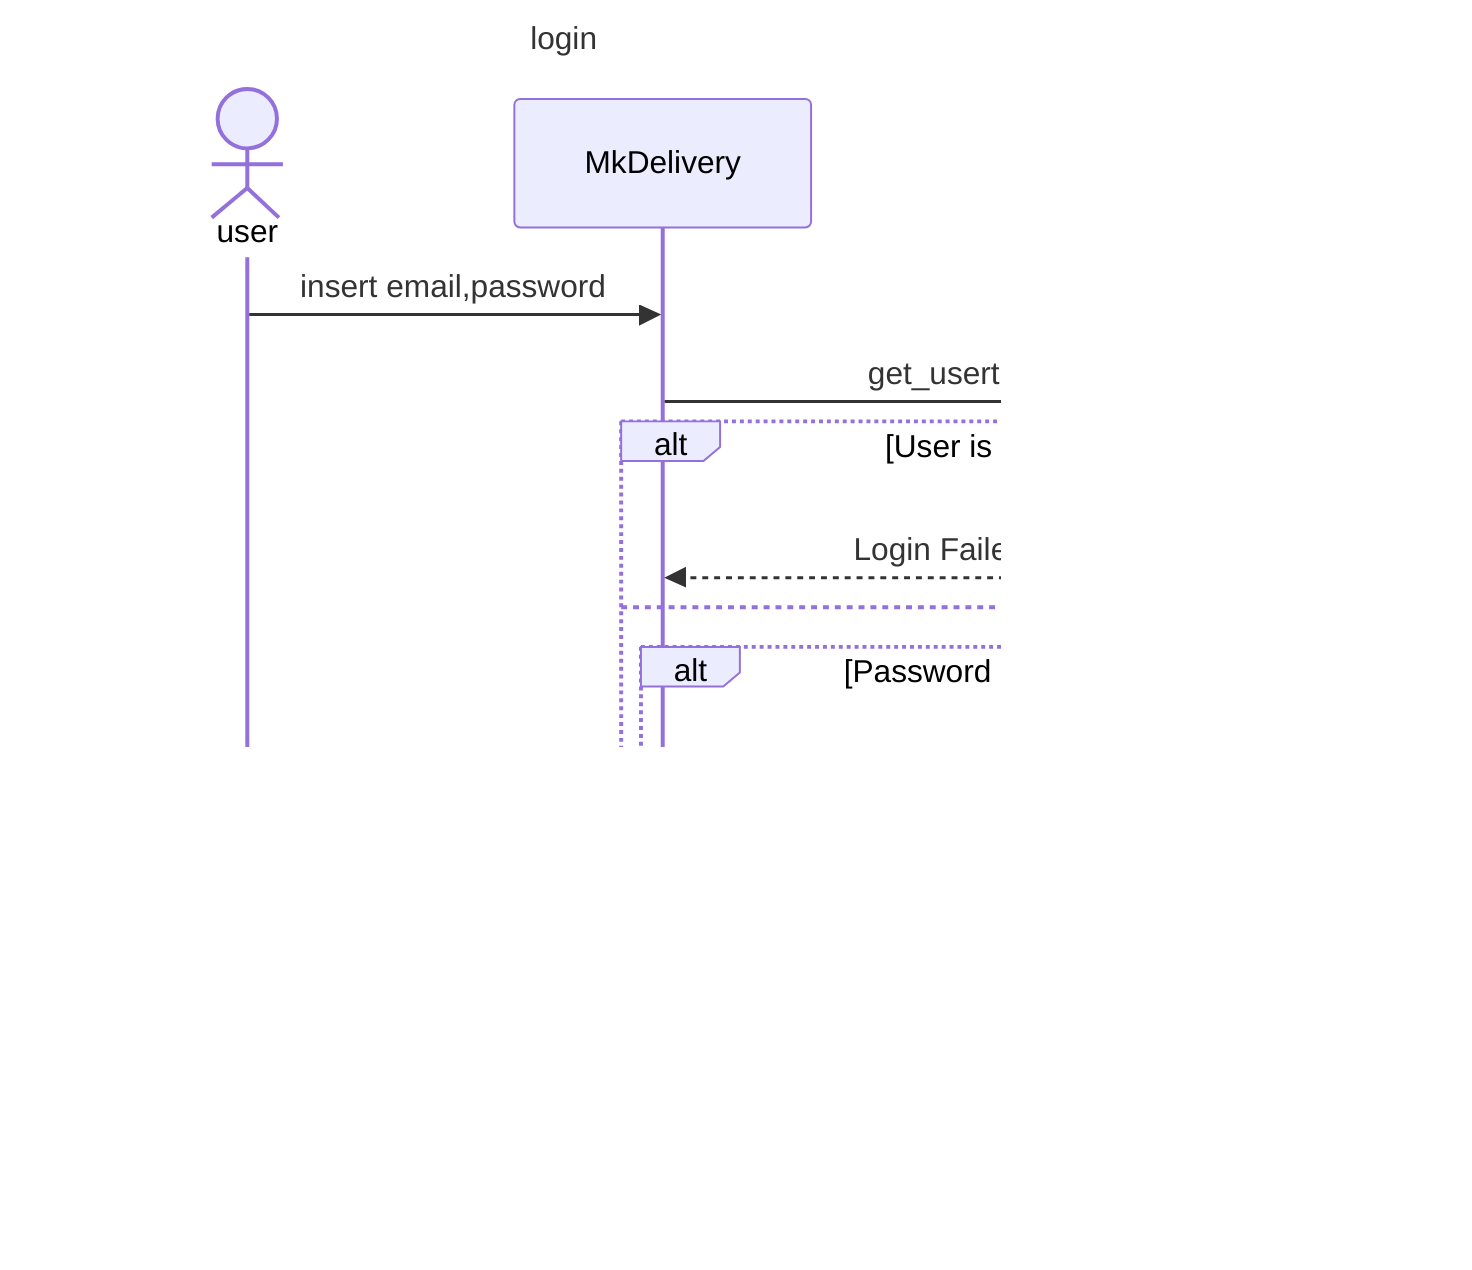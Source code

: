 sequenceDiagram
    title login
    actor user
    participant MkDelivery
    participant User
    user ->> MkDelivery :insert email,password
    MkDelivery ->> User :get_usert
    alt User is None
        User -->> MkDelivery: Login Failed
    else
        alt Password is wrong
            User -->> MkDelivery: Login Failed
        else
            User -->> MkDelivery: log in success,Return user name
        end
    end
    MkDelivery -->> user: return username